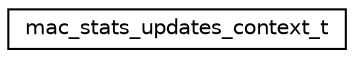 digraph "Graphical Class Hierarchy"
{
 // LATEX_PDF_SIZE
  edge [fontname="Helvetica",fontsize="10",labelfontname="Helvetica",labelfontsize="10"];
  node [fontname="Helvetica",fontsize="10",shape=record];
  rankdir="LR";
  Node0 [label="mac_stats_updates_context_t",height=0.2,width=0.4,color="black", fillcolor="white", style="filled",URL="$structmac__stats__updates__context__t.html",tooltip=" "];
}
